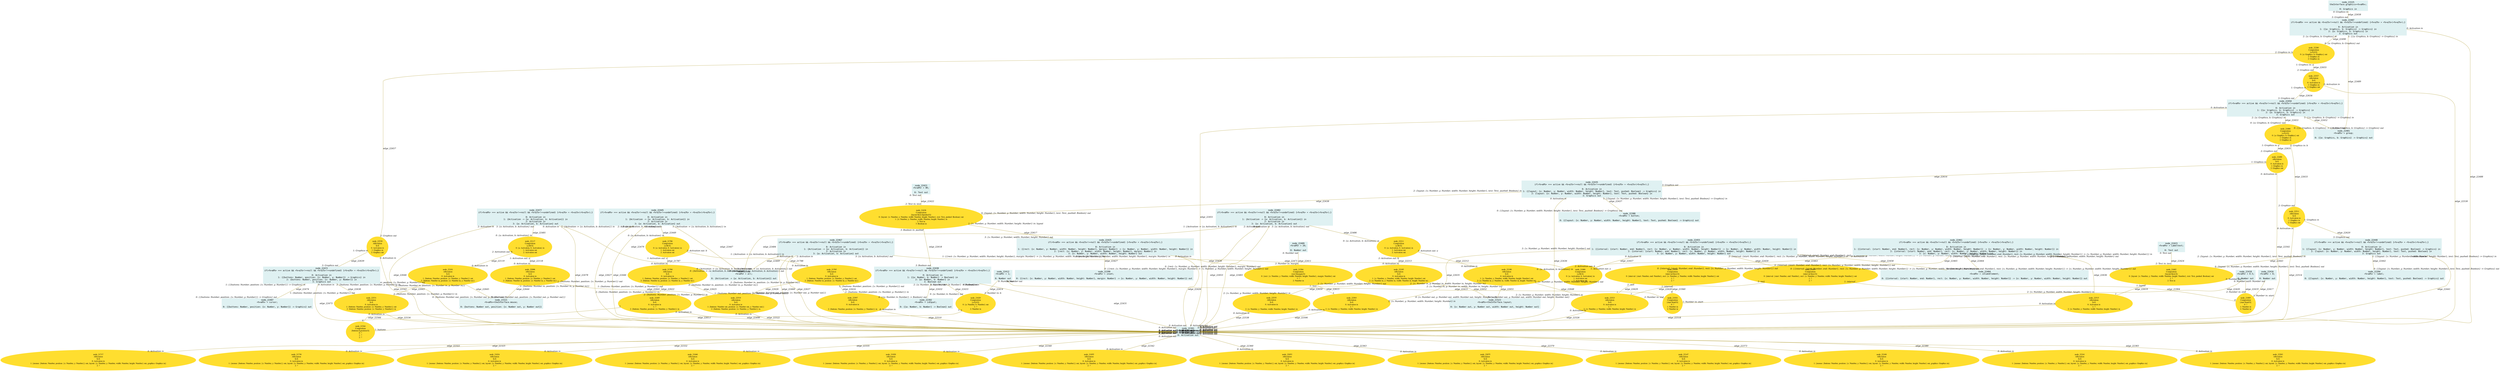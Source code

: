 digraph g{node_21521 [shape="box", style="filled", color="#dff1f2", fontname="Courier", label="node_21521
<%=a0%>=theInterface.mouse;

0: {buttons: Number out, position: {x: Number out, y: Number out}}" ]
node_21523 [shape="box", style="filled", color="#dff1f2", fontname="Courier", label="node_21523
<%=a0%>=theInterface.layout;

0: {x: Number out, y: Number out, width: Number out, height: Number out}" ]
node_21525 [shape="box", style="filled", color="#dff1f2", fontname="Courier", label="node_21525
theInterface.graphics=<%=a0%>;

0: Graphics in" ]
node_21544 [shape="ellipse", style="filled", color="#ffde2f", fontname="Times", label="node_21544
Composition
{buttons:$,position:$}
0: ?
1: ?
2: ?" ]
node_21584 [shape="ellipse", style="filled", color="#ffde2f", fontname="Times", label="node_21584
Composition
{rect:$margin:$}
0: {rect: {x: Number, y: Number, width: Number, height: Number}, margin: Number} out
1: ?
2: Number in" ]
node_21620 [shape="ellipse", style="filled", color="#ffde2f", fontname="Times", label="node_21620
Composition
{a:$,b:$}
0: {a: Number, b: Number} out
1: ?
2: Number in" ]
node_21636 [shape="ellipse", style="filled", color="#ffde2f", fontname="Times", label="node_21636
Composition
{layout:$text:$pushed:$}
0: {layout: {x: Number, y: Number, width: Number, height: Number}, text: Text, pushed: Boolean} out
1: {x: Number, y: Number, width: Number, height: Number} in
2: Text in
3: Boolean in" ]
node_21682 [shape="ellipse", style="filled", color="#ffde2f", fontname="Times", label="node_21682
Composition
{layout:$text:$}
0: {layout: {x: Number, y: Number, width: Number, height: Number}, text: Text, pushed: Boolean} out
1: ?
2: Text in" ]
node_21717 [shape="ellipse", style="filled", color="#ffde2f", fontname="Times", label="node_21717
Affectation
$=$
0: Activation in
1: {mouse: {buttons: Number, position: {x: Number, y: Number}} out, layout: {x: Number, y: Number, width: Number, height: Number} out, graphics: Graphics in}
2: ?" ]
node_21739 [shape="ellipse", style="filled", color="#ffde2f", fontname="Times", label="node_21739
Affectation
$=$
0: Activation in
1: {mouse: {buttons: Number, position: {x: Number, y: Number}} out, layout: {x: Number, y: Number, width: Number, height: Number} out, graphics: Graphics in}
2: ?" ]
node_21760 [shape="ellipse", style="filled", color="#ffde2f", fontname="Times", label="node_21760
Affectation
$=$
0: Activation in
1: {buttons: Number, position: {x: Number, y: Number}} out
2: {buttons: Number in, position: {x: Number in, y: Number in}}" ]
node_21765 [shape="ellipse", style="filled", color="#ffde2f", fontname="Times", label="node_21765
Affectation
$=$
0: Activation in
1: {buttons: Number, position: {x: Number, y: Number}} out
2: {buttons: Number in, position: {x: Number in, y: Number in}}" ]
node_21786 [shape="ellipse", style="filled", color="#ffde2f", fontname="Times", label="node_21786
Composition
{a:$b:$}
0: {a: Activation, b: Activation} in
1: Activation out
2: Activation out" ]
node_21824 [shape="ellipse", style="filled", color="#ffde2f", fontname="Times", label="node_21824
Affectation
$=$
0: Activation in
1: {mouse: {buttons: Number, position: {x: Number, y: Number}} out, layout: {x: Number, y: Number, width: Number, height: Number} out, graphics: Graphics in}
2: ?" ]
node_21846 [shape="ellipse", style="filled", color="#ffde2f", fontname="Times", label="node_21846
Affectation
$=$
0: Activation in
1: {mouse: {buttons: Number, position: {x: Number, y: Number}} out, layout: {x: Number, y: Number, width: Number, height: Number} out, graphics: Graphics in}
2: ?" ]
node_21866 [shape="ellipse", style="filled", color="#ffde2f", fontname="Times", label="node_21866
Composition
{a:$,b:$}
0: {a: Graphics, b: Graphics} out
1: Graphics in
2: Graphics in" ]
node_21895 [shape="ellipse", style="filled", color="#ffde2f", fontname="Times", label="node_21895
Composition
{start:$end:$}
0: ?
1: Number in
2: Number in" ]
node_21903 [shape="ellipse", style="filled", color="#ffde2f", fontname="Times", label="node_21903
Composition
{interval:$rect:$}
0: {interval: {start: Number, end: Number}, rect: {x: Number, y: Number, width: Number, height: Number}} out
1: ?
2: ?" ]
node_21920 [shape="ellipse", style="filled", color="#ffde2f", fontname="Times", label="node_21920
Affectation
$=$
0: Activation in
1: {mouse: {buttons: Number, position: {x: Number, y: Number}} out, layout: {x: Number, y: Number, width: Number, height: Number} out, graphics: Graphics in}
2: ?" ]
node_21934 [shape="ellipse", style="filled", color="#ffde2f", fontname="Times", label="node_21934
Composition
{start:$end:$}
0: ?
1: Number in
2: Number in" ]
node_21938 [shape="ellipse", style="filled", color="#ffde2f", fontname="Times", label="node_21938
Composition
{interval:$rect:$}
0: {interval: {start: Number, end: Number}, rect: {x: Number, y: Number, width: Number, height: Number}} out
1: ?
2: ?" ]
node_21955 [shape="ellipse", style="filled", color="#ffde2f", fontname="Times", label="node_21955
Affectation
$=$
0: Activation in
1: {mouse: {buttons: Number, position: {x: Number, y: Number}} out, layout: {x: Number, y: Number, width: Number, height: Number} out, graphics: Graphics in}
2: ?" ]
node_21980 [shape="ellipse", style="filled", color="#ffde2f", fontname="Times", label="node_21980
Composition
{a:$b:$}
0: {a: Activation, b: Activation} in
1: Activation out
2: Activation out" ]
node_22053 [shape="ellipse", style="filled", color="#ffde2f", fontname="Times", label="node_22053
Affectation
$=$
0: Activation in
1: {mouse: {buttons: Number, position: {x: Number, y: Number}} out, layout: {x: Number, y: Number, width: Number, height: Number} out, graphics: Graphics in}
2: ?" ]
node_22075 [shape="ellipse", style="filled", color="#ffde2f", fontname="Times", label="node_22075
Affectation
$=$
0: Activation in
1: {mouse: {buttons: Number, position: {x: Number, y: Number}} out, layout: {x: Number, y: Number, width: Number, height: Number} out, graphics: Graphics in}
2: ?" ]
node_22096 [shape="ellipse", style="filled", color="#ffde2f", fontname="Times", label="node_22096
Affectation
$=$
0: Activation in
1: {buttons: Number, position: {x: Number, y: Number}} out
2: {buttons: Number in, position: {x: Number in, y: Number in}}" ]
node_22101 [shape="ellipse", style="filled", color="#ffde2f", fontname="Times", label="node_22101
Affectation
$=$
0: Activation in
1: {buttons: Number, position: {x: Number, y: Number}} out
2: {buttons: Number in, position: {x: Number in, y: Number in}}" ]
node_22117 [shape="ellipse", style="filled", color="#ffde2f", fontname="Times", label="node_22117
Composition
{a:$b:$}
0: {a: Activation, b: Activation} in
1: Activation out
2: Activation out" ]
node_22147 [shape="ellipse", style="filled", color="#ffde2f", fontname="Times", label="node_22147
Affectation
$=$
0: Activation in
1: {mouse: {buttons: Number, position: {x: Number, y: Number}} out, layout: {x: Number, y: Number, width: Number, height: Number} out, graphics: Graphics in}
2: ?" ]
node_22169 [shape="ellipse", style="filled", color="#ffde2f", fontname="Times", label="node_22169
Affectation
$=$
0: Activation in
1: {mouse: {buttons: Number, position: {x: Number, y: Number}} out, layout: {x: Number, y: Number, width: Number, height: Number} out, graphics: Graphics in}
2: ?" ]
node_22190 [shape="ellipse", style="filled", color="#ffde2f", fontname="Times", label="node_22190
Affectation
$=$
0: Activation in
1: {x: Number, y: Number, width: Number, height: Number} out
2: {x: Number in, y: Number in, width: Number in, height: Number in}" ]
node_22195 [shape="ellipse", style="filled", color="#ffde2f", fontname="Times", label="node_22195
Affectation
$=$
0: Activation in
1: {x: Number, y: Number, width: Number, height: Number} out
2: {x: Number in, y: Number in, width: Number in, height: Number in}" ]
node_22211 [shape="ellipse", style="filled", color="#ffde2f", fontname="Times", label="node_22211
Composition
{a:$b:$}
0: {a: Activation, b: Activation} in
1: Activation out
2: Activation out" ]
node_22241 [shape="ellipse", style="filled", color="#ffde2f", fontname="Times", label="node_22241
Affectation
$=$
0: Activation in
1: {mouse: {buttons: Number, position: {x: Number, y: Number}} out, layout: {x: Number, y: Number, width: Number, height: Number} out, graphics: Graphics in}
2: ?" ]
node_22263 [shape="ellipse", style="filled", color="#ffde2f", fontname="Times", label="node_22263
Affectation
$=$
0: Activation in
1: {mouse: {buttons: Number, position: {x: Number, y: Number}} out, layout: {x: Number, y: Number, width: Number, height: Number} out, graphics: Graphics in}
2: ?" ]
node_22280 [shape="ellipse", style="filled", color="#ffde2f", fontname="Times", label="node_22280
Composition
{a:$,b:$}
0: {a: Graphics, b: Graphics} out
1: Graphics in
2: Graphics in" ]
node_22301 [shape="box", style="filled", color="#dff1f2", fontname="Courier", label="node_22301
<%=a0%> = active;

0: Activation out" ]
node_22388 [shape="box", style="filled", color="#dff1f2", fontname="Courier", label="node_22388
<%=a0%> = button;

0: {{layout: {x: Number, y: Number, width: Number, height: Number}, text: Text, pushed: Boolean} -> Graphics} out" ]
node_22390 [shape="box", style="filled", color="#dff1f2", fontname="Courier", label="node_22390
<%=a0%> = inset;

0: {{rect: {x: Number, y: Number, width: Number, height: Number}, margin: Number} -> {x: Number, y: Number, width: Number, height: Number}} out" ]
node_22392 [shape="box", style="filled", color="#dff1f2", fontname="Courier", label="node_22392
<%=a0%> = isEqual;

0: {{a: Number, b: Number} -> Boolean} out" ]
node_22394 [shape="box", style="filled", color="#dff1f2", fontname="Courier", label="node_22394
<%=a0%> = label;

0: {{layout: {x: Number, y: Number, width: Number, height: Number}, text: Text, pushed: Boolean} -> Graphics} out" ]
node_22396 [shape="box", style="filled", color="#dff1f2", fontname="Courier", label="node_22396
<%=a0%> = all;

0: {Activation -> {a: Activation, b: Activation}} out" ]
node_22401 [shape="box", style="filled", color="#dff1f2", fontname="Courier", label="node_22401
<%=a0%> = group;

0: {{a: Graphics, b: Graphics} -> Graphics} out" ]
node_22404 [shape="box", style="filled", color="#dff1f2", fontname="Courier", label="node_22404
<%=a0%> = columnElement;

0: {{interval: {start: Number, end: Number}, rect: {x: Number, y: Number, width: Number, height: Number}} -> {x: Number, y: Number, width: Number, height: Number}} out" ]
node_22407 [shape="box", style="filled", color="#dff1f2", fontname="Courier", label="node_22407
<%=a0%> = cursor;

0: {{buttons: Number, position: {x: Number, y: Number}} -> Graphics} out" ]
node_22409 [shape="box", style="filled", color="#dff1f2", fontname="Courier", label="node_22409
<%=a0%> = 20;

0: Number out" ]
node_22412 [shape="box", style="filled", color="#dff1f2", fontname="Courier", label="node_22412
<%=a0%> = 1;

0: Number out" ]
node_22416 [shape="box", style="filled", color="#dff1f2", fontname="Courier", label="node_22416
<%=a0%> = 0;

0: Number out" ]
node_22418 [shape="box", style="filled", color="#dff1f2", fontname="Courier", label="node_22418
<%=a0%> = 0.5;

0: Number out" ]
node_22421 [shape="box", style="filled", color="#dff1f2", fontname="Courier", label="node_22421
<%=a0%> = OK;

0: Text out" ]
node_22423 [shape="box", style="filled", color="#dff1f2", fontname="Courier", label="node_22423
<%=a0%> = Labeltext;

0: Text out" ]
node_22425 [shape="box", style="filled", color="#dff1f2", fontname="Courier", label="node_22425
if(<%=a0%> === active && <%=a1%>!==null && <%=a1%>!==undefined) {<%=a3%> = <%=a1%>(<%=a2%>);}

0: Activation in
1: {{rect: {x: Number, y: Number, width: Number, height: Number}, margin: Number} -> {x: Number, y: Number, width: Number, height: Number}} in
2: {rect: {x: Number, y: Number, width: Number, height: Number}, margin: Number} in
3: {x: Number, y: Number, width: Number, height: Number} out" ]
node_22430 [shape="box", style="filled", color="#dff1f2", fontname="Courier", label="node_22430
if(<%=a0%> === active && <%=a1%>!==null && <%=a1%>!==undefined) {<%=a3%> = <%=a1%>(<%=a2%>);}

0: Activation in
1: {{a: Number, b: Number} -> Boolean} in
2: {a: Number, b: Number} in
3: Boolean out" ]
node_22435 [shape="box", style="filled", color="#dff1f2", fontname="Courier", label="node_22435
if(<%=a0%> === active && <%=a1%>!==null && <%=a1%>!==undefined) {<%=a3%> = <%=a1%>(<%=a2%>);}

0: Activation in
1: {{layout: {x: Number, y: Number, width: Number, height: Number}, text: Text, pushed: Boolean} -> Graphics} in
2: {layout: {x: Number, y: Number, width: Number, height: Number}, text: Text, pushed: Boolean} in
3: Graphics out" ]
node_22440 [shape="box", style="filled", color="#dff1f2", fontname="Courier", label="node_22440
if(<%=a0%> === active && <%=a1%>!==null && <%=a1%>!==undefined) {<%=a3%> = <%=a1%>(<%=a2%>);}

0: Activation in
1: {{layout: {x: Number, y: Number, width: Number, height: Number}, text: Text, pushed: Boolean} -> Graphics} in
2: {layout: {x: Number, y: Number, width: Number, height: Number}, text: Text, pushed: Boolean} in
3: Graphics out" ]
node_22445 [shape="box", style="filled", color="#dff1f2", fontname="Courier", label="node_22445
if(<%=a0%> === active && <%=a1%>!==null && <%=a1%>!==undefined) {<%=a3%> = <%=a1%>(<%=a2%>);}

0: Activation in
1: {Activation -> {a: Activation, b: Activation}} in
2: Activation in
3: {a: Activation, b: Activation} out" ]
node_22450 [shape="box", style="filled", color="#dff1f2", fontname="Courier", label="node_22450
if(<%=a0%> === active && <%=a1%>!==null && <%=a1%>!==undefined) {<%=a3%> = <%=a1%>(<%=a2%>);}

0: Activation in
1: {{a: Graphics, b: Graphics} -> Graphics} in
2: {a: Graphics, b: Graphics} in
3: Graphics out" ]
node_22455 [shape="box", style="filled", color="#dff1f2", fontname="Courier", label="node_22455
if(<%=a0%> === active && <%=a1%>!==null && <%=a1%>!==undefined) {<%=a3%> = <%=a1%>(<%=a2%>);}

0: Activation in
1: {{interval: {start: Number, end: Number}, rect: {x: Number, y: Number, width: Number, height: Number}} -> {x: Number, y: Number, width: Number, height: Number}} in
2: {interval: {start: Number, end: Number}, rect: {x: Number, y: Number, width: Number, height: Number}} in
3: {x: Number, y: Number, width: Number, height: Number} out" ]
node_22461 [shape="box", style="filled", color="#dff1f2", fontname="Courier", label="node_22461
if(<%=a0%> === active && <%=a1%>!==null && <%=a1%>!==undefined) {<%=a3%> = <%=a1%>(<%=a2%>);}

0: Activation in
1: {{interval: {start: Number, end: Number}, rect: {x: Number, y: Number, width: Number, height: Number}} -> {x: Number, y: Number, width: Number, height: Number}} in
2: {interval: {start: Number, end: Number}, rect: {x: Number, y: Number, width: Number, height: Number}} in
3: {x: Number, y: Number, width: Number, height: Number} out" ]
node_22467 [shape="box", style="filled", color="#dff1f2", fontname="Courier", label="node_22467
if(<%=a0%> === active && <%=a1%>!==null && <%=a1%>!==undefined) {<%=a3%> = <%=a1%>(<%=a2%>);}

0: Activation in
1: {Activation -> {a: Activation, b: Activation}} in
2: Activation in
3: {a: Activation, b: Activation} out" ]
node_22472 [shape="box", style="filled", color="#dff1f2", fontname="Courier", label="node_22472
if(<%=a0%> === active && <%=a1%>!==null && <%=a1%>!==undefined) {<%=a3%> = <%=a1%>(<%=a2%>);}

0: Activation in
1: {{buttons: Number, position: {x: Number, y: Number}} -> Graphics} in
2: {buttons: Number, position: {x: Number, y: Number}} in
3: Graphics out" ]
node_22477 [shape="box", style="filled", color="#dff1f2", fontname="Courier", label="node_22477
if(<%=a0%> === active && <%=a1%>!==null && <%=a1%>!==undefined) {<%=a3%> = <%=a1%>(<%=a2%>);}

0: Activation in
1: {Activation -> {a: Activation, b: Activation}} in
2: Activation in
3: {a: Activation, b: Activation} out" ]
node_22482 [shape="box", style="filled", color="#dff1f2", fontname="Courier", label="node_22482
if(<%=a0%> === active && <%=a1%>!==null && <%=a1%>!==undefined) {<%=a3%> = <%=a1%>(<%=a2%>);}

0: Activation in
1: {Activation -> {a: Activation, b: Activation}} in
2: Activation in
3: {a: Activation, b: Activation} out" ]
node_22487 [shape="box", style="filled", color="#dff1f2", fontname="Courier", label="node_22487
if(<%=a0%> === active && <%=a1%>!==null && <%=a1%>!==undefined) {<%=a3%> = <%=a1%>(<%=a2%>);}

0: Activation in
1: {{a: Graphics, b: Graphics} -> Graphics} in
2: {a: Graphics, b: Graphics} in
3: Graphics out" ]
node_22495 [shape="ellipse", style="filled", color="#ffde2f", fontname="Times", label="node_22495
Affectation
$=$
0: Activation in
1: ?
2: {buttons: Number, position: {x: Number, y: Number}} in" ]
node_22499 [shape="ellipse", style="filled", color="#ffde2f", fontname="Times", label="node_22499
Affectation
$=$
0: Activation in
1: Graphics in
2: Graphics out" ]
node_22503 [shape="ellipse", style="filled", color="#ffde2f", fontname="Times", label="node_22503
Affectation
$=$
0: Activation in
1: ?
2: {x: Number, y: Number, width: Number, height: Number} in" ]
node_22507 [shape="ellipse", style="filled", color="#ffde2f", fontname="Times", label="node_22507
Affectation
$=$
0: Activation in

2: {buttons: Number, position: {x: Number, y: Number}} in" ]
node_22511 [shape="ellipse", style="filled", color="#ffde2f", fontname="Times", label="node_22511
Affectation
$=$
0: Activation in
1: Graphics in
2: Graphics out" ]
node_22515 [shape="ellipse", style="filled", color="#ffde2f", fontname="Times", label="node_22515
Affectation
$=$
0: Activation in
1: ?
2: {x: Number, y: Number, width: Number, height: Number} in" ]
node_22519 [shape="ellipse", style="filled", color="#ffde2f", fontname="Times", label="node_22519
Affectation
$=$
0: Activation in
1: {buttons: Number out, position: {x: Number out, y: Number out}}
2: {buttons: Number, position: {x: Number, y: Number}} in" ]
node_22523 [shape="ellipse", style="filled", color="#ffde2f", fontname="Times", label="node_22523
Affectation
$=$
0: Activation in
1: ?
2: {x: Number, y: Number, width: Number, height: Number} in" ]
node_22527 [shape="ellipse", style="filled", color="#ffde2f", fontname="Times", label="node_22527
Affectation
$=$
0: Activation in
1: Graphics in
2: Graphics out" ]
node_22531 [shape="ellipse", style="filled", color="#ffde2f", fontname="Times", label="node_22531
Affectation
$=$
0: Activation in
1: {buttons: Number, position: {x: Number, y: Number}} out
2: {buttons: Number, position: {x: Number, y: Number}} in" ]
node_22535 [shape="ellipse", style="filled", color="#ffde2f", fontname="Times", label="node_22535
Affectation
$=$
0: Activation in

2: {x: Number, y: Number, width: Number, height: Number} in" ]
node_22539 [shape="ellipse", style="filled", color="#ffde2f", fontname="Times", label="node_22539
Affectation
$=$
0: Activation in
1: Graphics in
2: Graphics out" ]
node_21786 -> node_21760 [dir=none, arrowHead=none, fontname="Times-Italic", arrowsize=1, color="#9d8400", label="edge_21787",  headlabel="0: Activation in", taillabel="1: Activation out: a" ]
node_21786 -> node_21765 [dir=none, arrowHead=none, fontname="Times-Italic", arrowsize=1, color="#9d8400", label="edge_21788",  headlabel="0: Activation in", taillabel="2: Activation out: b" ]
node_21903 -> node_21895 [dir=none, arrowHead=none, fontname="Times-Italic", arrowsize=1, color="#9d8400", label="edge_21904",  headlabel="0", taillabel="1: interval" ]
node_21938 -> node_21934 [dir=none, arrowHead=none, fontname="Times-Italic", arrowsize=1, color="#9d8400", label="edge_21940",  headlabel="0", taillabel="1: interval" ]
node_22117 -> node_22096 [dir=none, arrowHead=none, fontname="Times-Italic", arrowsize=1, color="#9d8400", label="edge_22118",  headlabel="0: Activation in", taillabel="1: Activation out: a" ]
node_22117 -> node_22101 [dir=none, arrowHead=none, fontname="Times-Italic", arrowsize=1, color="#9d8400", label="edge_22119",  headlabel="0: Activation in", taillabel="2: Activation out: b" ]
node_22211 -> node_22190 [dir=none, arrowHead=none, fontname="Times-Italic", arrowsize=1, color="#9d8400", label="edge_22212",  headlabel="0: Activation in", taillabel="1: Activation out: a" ]
node_22211 -> node_22195 [dir=none, arrowHead=none, fontname="Times-Italic", arrowsize=1, color="#9d8400", label="edge_22213",  headlabel="0: Activation in", taillabel="2: Activation out: b" ]
node_22301 -> node_21717 [dir=none, arrowHead=none, fontname="Times-Italic", arrowsize=1, color="#9d8400", label="edge_22322",  headlabel="0: Activation in", taillabel="0: Activation out" ]
node_22301 -> node_21739 [dir=none, arrowHead=none, fontname="Times-Italic", arrowsize=1, color="#9d8400", label="edge_22325",  headlabel="0: Activation in", taillabel="0: Activation out" ]
node_22301 -> node_21824 [dir=none, arrowHead=none, fontname="Times-Italic", arrowsize=1, color="#9d8400", label="edge_22332",  headlabel="0: Activation in", taillabel="0: Activation out" ]
node_22301 -> node_21846 [dir=none, arrowHead=none, fontname="Times-Italic", arrowsize=1, color="#9d8400", label="edge_22335",  headlabel="0: Activation in", taillabel="0: Activation out" ]
node_22301 -> node_21920 [dir=none, arrowHead=none, fontname="Times-Italic", arrowsize=1, color="#9d8400", label="edge_22340",  headlabel="0: Activation in", taillabel="0: Activation out" ]
node_22301 -> node_21955 [dir=none, arrowHead=none, fontname="Times-Italic", arrowsize=1, color="#9d8400", label="edge_22342",  headlabel="0: Activation in", taillabel="0: Activation out" ]
node_22301 -> node_22053 [dir=none, arrowHead=none, fontname="Times-Italic", arrowsize=1, color="#9d8400", label="edge_22360",  headlabel="0: Activation in", taillabel="0: Activation out" ]
node_22301 -> node_22075 [dir=none, arrowHead=none, fontname="Times-Italic", arrowsize=1, color="#9d8400", label="edge_22363",  headlabel="0: Activation in", taillabel="0: Activation out" ]
node_22301 -> node_22147 [dir=none, arrowHead=none, fontname="Times-Italic", arrowsize=1, color="#9d8400", label="edge_22370",  headlabel="0: Activation in", taillabel="0: Activation out" ]
node_22301 -> node_22169 [dir=none, arrowHead=none, fontname="Times-Italic", arrowsize=1, color="#9d8400", label="edge_22373",  headlabel="0: Activation in", taillabel="0: Activation out" ]
node_22301 -> node_22241 [dir=none, arrowHead=none, fontname="Times-Italic", arrowsize=1, color="#9d8400", label="edge_22380",  headlabel="0: Activation in", taillabel="0: Activation out" ]
node_22301 -> node_22263 [dir=none, arrowHead=none, fontname="Times-Italic", arrowsize=1, color="#9d8400", label="edge_22383",  headlabel="0: Activation in", taillabel="0: Activation out" ]
node_22409 -> node_21584 [dir=none, arrowHead=none, fontname="Times-Italic", arrowsize=1, color="#9d8400", label="edge_22411",  headlabel="2: Number in: margin", taillabel="0: Number out" ]
node_22412 -> node_21620 [dir=none, arrowHead=none, fontname="Times-Italic", arrowsize=1, color="#9d8400", label="edge_22414",  headlabel="2: Number in: b", taillabel="0: Number out" ]
node_22412 -> node_21934 [dir=none, arrowHead=none, fontname="Times-Italic", arrowsize=1, color="#9d8400", label="edge_22415",  headlabel="2: Number in: end", taillabel="0: Number out" ]
node_22416 -> node_21895 [dir=none, arrowHead=none, fontname="Times-Italic", arrowsize=1, color="#9d8400", label="edge_22417",  headlabel="1: Number in: start", taillabel="0: Number out" ]
node_22418 -> node_21895 [dir=none, arrowHead=none, fontname="Times-Italic", arrowsize=1, color="#9d8400", label="edge_22419",  headlabel="2: Number in: end", taillabel="0: Number out" ]
node_22418 -> node_21934 [dir=none, arrowHead=none, fontname="Times-Italic", arrowsize=1, color="#9d8400", label="edge_22420",  headlabel="1: Number in: start", taillabel="0: Number out" ]
node_22421 -> node_21636 [dir=none, arrowHead=none, fontname="Times-Italic", arrowsize=1, color="#9d8400", label="edge_22422",  headlabel="2: Text in: text", taillabel="0: Text out" ]
node_22423 -> node_21682 [dir=none, arrowHead=none, fontname="Times-Italic", arrowsize=1, color="#9d8400", label="edge_22424",  headlabel="2: Text in: text", taillabel="0: Text out" ]
node_22425 -> node_22301 [dir=none, arrowHead=none, fontname="Times-Italic", arrowsize=1, color="#9d8400", label="edge_22426",  headlabel="0: Activation out", taillabel="0: Activation in" ]
node_22425 -> node_22390 [dir=none, arrowHead=none, fontname="Times-Italic", arrowsize=1, color="#9d8400", label="edge_22427",  headlabel="0: {{rect: {x: Number, y: Number, width: Number, height: Number}, margin: Number} -> {x: Number, y: Number, width: Number, height: Number}} out", taillabel="1: {{rect: {x: Number, y: Number, width: Number, height: Number}, margin: Number} -> {x: Number, y: Number, width: Number, height: Number}} in" ]
node_22425 -> node_21584 [dir=none, arrowHead=none, fontname="Times-Italic", arrowsize=1, color="#9d8400", label="edge_22428",  headlabel="0: {rect: {x: Number, y: Number, width: Number, height: Number}, margin: Number} out", taillabel="2: {rect: {x: Number, y: Number, width: Number, height: Number}, margin: Number} in" ]
node_22430 -> node_22301 [dir=none, arrowHead=none, fontname="Times-Italic", arrowsize=1, color="#9d8400", label="edge_22431",  headlabel="0: Activation out", taillabel="0: Activation in" ]
node_22430 -> node_22392 [dir=none, arrowHead=none, fontname="Times-Italic", arrowsize=1, color="#9d8400", label="edge_22432",  headlabel="0: {{a: Number, b: Number} -> Boolean} out", taillabel="1: {{a: Number, b: Number} -> Boolean} in" ]
node_22430 -> node_21620 [dir=none, arrowHead=none, fontname="Times-Italic", arrowsize=1, color="#9d8400", label="edge_22433",  headlabel="0: {a: Number, b: Number} out", taillabel="2: {a: Number, b: Number} in" ]
node_22435 -> node_22301 [dir=none, arrowHead=none, fontname="Times-Italic", arrowsize=1, color="#9d8400", label="edge_22436",  headlabel="0: Activation out", taillabel="0: Activation in" ]
node_22435 -> node_22388 [dir=none, arrowHead=none, fontname="Times-Italic", arrowsize=1, color="#9d8400", label="edge_22437",  headlabel="0: {{layout: {x: Number, y: Number, width: Number, height: Number}, text: Text, pushed: Boolean} -> Graphics} out", taillabel="1: {{layout: {x: Number, y: Number, width: Number, height: Number}, text: Text, pushed: Boolean} -> Graphics} in" ]
node_22435 -> node_21636 [dir=none, arrowHead=none, fontname="Times-Italic", arrowsize=1, color="#9d8400", label="edge_22438",  headlabel="0: {layout: {x: Number, y: Number, width: Number, height: Number}, text: Text, pushed: Boolean} out", taillabel="2: {layout: {x: Number, y: Number, width: Number, height: Number}, text: Text, pushed: Boolean} in" ]
node_22440 -> node_22301 [dir=none, arrowHead=none, fontname="Times-Italic", arrowsize=1, color="#9d8400", label="edge_22441",  headlabel="0: Activation out", taillabel="0: Activation in" ]
node_22440 -> node_22394 [dir=none, arrowHead=none, fontname="Times-Italic", arrowsize=1, color="#9d8400", label="edge_22442",  headlabel="0: {{layout: {x: Number, y: Number, width: Number, height: Number}, text: Text, pushed: Boolean} -> Graphics} out", taillabel="1: {{layout: {x: Number, y: Number, width: Number, height: Number}, text: Text, pushed: Boolean} -> Graphics} in" ]
node_22440 -> node_21682 [dir=none, arrowHead=none, fontname="Times-Italic", arrowsize=1, color="#9d8400", label="edge_22443",  headlabel="0: {layout: {x: Number, y: Number, width: Number, height: Number}, text: Text, pushed: Boolean} out", taillabel="2: {layout: {x: Number, y: Number, width: Number, height: Number}, text: Text, pushed: Boolean} in" ]
node_22445 -> node_22301 [dir=none, arrowHead=none, fontname="Times-Italic", arrowsize=1, color="#9d8400", label="edge_22446",  headlabel="0: Activation out", taillabel="0: Activation in" ]
node_22445 -> node_22396 [dir=none, arrowHead=none, fontname="Times-Italic", arrowsize=1, color="#9d8400", label="edge_22447",  headlabel="0: {Activation -> {a: Activation, b: Activation}} out", taillabel="1: {Activation -> {a: Activation, b: Activation}} in" ]
node_22445 -> node_21786 [dir=none, arrowHead=none, fontname="Times-Italic", arrowsize=1, color="#9d8400", label="edge_22449",  headlabel="0: {a: Activation, b: Activation} in", taillabel="3: {a: Activation, b: Activation} out" ]
node_22450 -> node_22301 [dir=none, arrowHead=none, fontname="Times-Italic", arrowsize=1, color="#9d8400", label="edge_22451",  headlabel="0: Activation out", taillabel="0: Activation in" ]
node_22450 -> node_22401 [dir=none, arrowHead=none, fontname="Times-Italic", arrowsize=1, color="#9d8400", label="edge_22452",  headlabel="0: {{a: Graphics, b: Graphics} -> Graphics} out", taillabel="1: {{a: Graphics, b: Graphics} -> Graphics} in" ]
node_22450 -> node_21866 [dir=none, arrowHead=none, fontname="Times-Italic", arrowsize=1, color="#9d8400", label="edge_22453",  headlabel="0: {a: Graphics, b: Graphics} out", taillabel="2: {a: Graphics, b: Graphics} in" ]
node_22455 -> node_21980 [dir=none, arrowHead=none, fontname="Times-Italic", arrowsize=1, color="#9d8400", label="edge_22457",  headlabel="1: Activation out: a", taillabel="0: Activation in" ]
node_22455 -> node_22404 [dir=none, arrowHead=none, fontname="Times-Italic", arrowsize=1, color="#9d8400", label="edge_22458",  headlabel="0: {{interval: {start: Number, end: Number}, rect: {x: Number, y: Number, width: Number, height: Number}} -> {x: Number, y: Number, width: Number, height: Number}} out", taillabel="1: {{interval: {start: Number, end: Number}, rect: {x: Number, y: Number, width: Number, height: Number}} -> {x: Number, y: Number, width: Number, height: Number}} in" ]
node_22455 -> node_21903 [dir=none, arrowHead=none, fontname="Times-Italic", arrowsize=1, color="#9d8400", label="edge_22459",  headlabel="0: {interval: {start: Number, end: Number}, rect: {x: Number, y: Number, width: Number, height: Number}} out", taillabel="2: {interval: {start: Number, end: Number}, rect: {x: Number, y: Number, width: Number, height: Number}} in" ]
node_22461 -> node_21980 [dir=none, arrowHead=none, fontname="Times-Italic", arrowsize=1, color="#9d8400", label="edge_22463",  headlabel="2: Activation out: b", taillabel="0: Activation in" ]
node_22461 -> node_22404 [dir=none, arrowHead=none, fontname="Times-Italic", arrowsize=1, color="#9d8400", label="edge_22464",  headlabel="0: {{interval: {start: Number, end: Number}, rect: {x: Number, y: Number, width: Number, height: Number}} -> {x: Number, y: Number, width: Number, height: Number}} out", taillabel="1: {{interval: {start: Number, end: Number}, rect: {x: Number, y: Number, width: Number, height: Number}} -> {x: Number, y: Number, width: Number, height: Number}} in" ]
node_22461 -> node_21938 [dir=none, arrowHead=none, fontname="Times-Italic", arrowsize=1, color="#9d8400", label="edge_22465",  headlabel="0: {interval: {start: Number, end: Number}, rect: {x: Number, y: Number, width: Number, height: Number}} out", taillabel="2: {interval: {start: Number, end: Number}, rect: {x: Number, y: Number, width: Number, height: Number}} in" ]
node_22467 -> node_22301 [dir=none, arrowHead=none, fontname="Times-Italic", arrowsize=1, color="#9d8400", label="edge_22468",  headlabel="0: Activation out", taillabel="0: Activation in" ]
node_22467 -> node_22396 [dir=none, arrowHead=none, fontname="Times-Italic", arrowsize=1, color="#9d8400", label="edge_22469",  headlabel="0: {Activation -> {a: Activation, b: Activation}} out", taillabel="1: {Activation -> {a: Activation, b: Activation}} in" ]
node_22467 -> node_21980 [dir=none, arrowHead=none, fontname="Times-Italic", arrowsize=1, color="#9d8400", label="edge_22471",  headlabel="0: {a: Activation, b: Activation} in", taillabel="3: {a: Activation, b: Activation} out" ]
node_22472 -> node_22301 [dir=none, arrowHead=none, fontname="Times-Italic", arrowsize=1, color="#9d8400", label="edge_22473",  headlabel="0: Activation out", taillabel="0: Activation in" ]
node_22472 -> node_22407 [dir=none, arrowHead=none, fontname="Times-Italic", arrowsize=1, color="#9d8400", label="edge_22474",  headlabel="0: {{buttons: Number, position: {x: Number, y: Number}} -> Graphics} out", taillabel="1: {{buttons: Number, position: {x: Number, y: Number}} -> Graphics} in" ]
node_22477 -> node_22301 [dir=none, arrowHead=none, fontname="Times-Italic", arrowsize=1, color="#9d8400", label="edge_22478",  headlabel="0: Activation out", taillabel="0: Activation in" ]
node_22477 -> node_22396 [dir=none, arrowHead=none, fontname="Times-Italic", arrowsize=1, color="#9d8400", label="edge_22479",  headlabel="0: {Activation -> {a: Activation, b: Activation}} out", taillabel="1: {Activation -> {a: Activation, b: Activation}} in" ]
node_22477 -> node_22117 [dir=none, arrowHead=none, fontname="Times-Italic", arrowsize=1, color="#9d8400", label="edge_22481",  headlabel="0: {a: Activation, b: Activation} in", taillabel="3: {a: Activation, b: Activation} out" ]
node_22482 -> node_22301 [dir=none, arrowHead=none, fontname="Times-Italic", arrowsize=1, color="#9d8400", label="edge_22483",  headlabel="0: Activation out", taillabel="0: Activation in" ]
node_22482 -> node_22396 [dir=none, arrowHead=none, fontname="Times-Italic", arrowsize=1, color="#9d8400", label="edge_22484",  headlabel="0: {Activation -> {a: Activation, b: Activation}} out", taillabel="1: {Activation -> {a: Activation, b: Activation}} in" ]
node_22482 -> node_22211 [dir=none, arrowHead=none, fontname="Times-Italic", arrowsize=1, color="#9d8400", label="edge_22486",  headlabel="0: {a: Activation, b: Activation} in", taillabel="3: {a: Activation, b: Activation} out" ]
node_22487 -> node_22301 [dir=none, arrowHead=none, fontname="Times-Italic", arrowsize=1, color="#9d8400", label="edge_22488",  headlabel="0: Activation out", taillabel="0: Activation in" ]
node_22487 -> node_22401 [dir=none, arrowHead=none, fontname="Times-Italic", arrowsize=1, color="#9d8400", label="edge_22489",  headlabel="0: {{a: Graphics, b: Graphics} -> Graphics} out", taillabel="1: {{a: Graphics, b: Graphics} -> Graphics} in" ]
node_22487 -> node_22280 [dir=none, arrowHead=none, fontname="Times-Italic", arrowsize=1, color="#9d8400", label="edge_22490",  headlabel="0: {a: Graphics, b: Graphics} out", taillabel="2: {a: Graphics, b: Graphics} in" ]
node_22495 -> node_22301 [dir=none, arrowHead=none, fontname="Times-Italic", arrowsize=1, color="#9d8400", label="edge_22498",  headlabel="0: Activation out", taillabel="0: Activation in" ]
node_22499 -> node_22301 [dir=none, arrowHead=none, fontname="Times-Italic", arrowsize=1, color="#9d8400", label="edge_22502",  headlabel="0: Activation out", taillabel="0: Activation in" ]
node_22503 -> node_22301 [dir=none, arrowHead=none, fontname="Times-Italic", arrowsize=1, color="#9d8400", label="edge_22506",  headlabel="0: Activation out", taillabel="0: Activation in" ]
node_22507 -> node_22301 [dir=none, arrowHead=none, fontname="Times-Italic", arrowsize=1, color="#9d8400", label="edge_22510",  headlabel="0: Activation out", taillabel="0: Activation in" ]
node_22511 -> node_22301 [dir=none, arrowHead=none, fontname="Times-Italic", arrowsize=1, color="#9d8400", label="edge_22514",  headlabel="0: Activation out", taillabel="0: Activation in" ]
node_22515 -> node_22301 [dir=none, arrowHead=none, fontname="Times-Italic", arrowsize=1, color="#9d8400", label="edge_22518",  headlabel="0: Activation out", taillabel="0: Activation in" ]
node_22519 -> node_22301 [dir=none, arrowHead=none, fontname="Times-Italic", arrowsize=1, color="#9d8400", label="edge_22522",  headlabel="0: Activation out", taillabel="0: Activation in" ]
node_22523 -> node_22301 [dir=none, arrowHead=none, fontname="Times-Italic", arrowsize=1, color="#9d8400", label="edge_22526",  headlabel="0: Activation out", taillabel="0: Activation in" ]
node_22527 -> node_22301 [dir=none, arrowHead=none, fontname="Times-Italic", arrowsize=1, color="#9d8400", label="edge_22530",  headlabel="0: Activation out", taillabel="0: Activation in" ]
node_22531 -> node_22301 [dir=none, arrowHead=none, fontname="Times-Italic", arrowsize=1, color="#9d8400", label="edge_22534",  headlabel="0: Activation out", taillabel="0: Activation in" ]
node_22535 -> node_22301 [dir=none, arrowHead=none, fontname="Times-Italic", arrowsize=1, color="#9d8400", label="edge_22538",  headlabel="0: Activation out", taillabel="0: Activation in" ]
node_22539 -> node_22301 [dir=none, arrowHead=none, fontname="Times-Italic", arrowsize=1, color="#9d8400", label="edge_22542",  headlabel="0: Activation out", taillabel="0: Activation in" ]
node_22495 -> node_21544 [dir=none, arrowHead=none, fontname="Times-Italic", arrowsize=1, color="#9d8400", label="edge_22566",  headlabel="0", taillabel="1" ]
node_21620 -> node_21544 [dir=none, arrowHead=none, fontname="Times-Italic", arrowsize=1, color="#9d8400", label="edge_22613",  headlabel="1: buttons", taillabel="1: a" ]
node_21584 -> node_22503 [dir=none, arrowHead=none, fontname="Times-Italic", arrowsize=1, color="#9d8400", label="edge_22615",  headlabel="1", taillabel="1: rect" ]
node_22499 -> node_22435 [dir=none, arrowHead=none, fontname="Times-Italic", arrowsize=1, color="#9d8400", label="edge_22616",  headlabel="3: Graphics out", taillabel="1: Graphics in" ]
node_21636 -> node_22425 [dir=none, arrowHead=none, fontname="Times-Italic", arrowsize=1, color="#9d8400", label="edge_22617",  headlabel="3: {x: Number, y: Number, width: Number, height: Number} out", taillabel="1: {x: Number, y: Number, width: Number, height: Number} in: layout" ]
node_21636 -> node_22430 [dir=none, arrowHead=none, fontname="Times-Italic", arrowsize=1, color="#9d8400", label="edge_22618",  headlabel="3: Boolean out", taillabel="3: Boolean in: pushed" ]
node_21682 -> node_22515 [dir=none, arrowHead=none, fontname="Times-Italic", arrowsize=1, color="#9d8400", label="edge_22619",  headlabel="1", taillabel="1: layout" ]
node_22511 -> node_22440 [dir=none, arrowHead=none, fontname="Times-Italic", arrowsize=1, color="#9d8400", label="edge_22620",  headlabel="3: Graphics out", taillabel="1: Graphics in" ]
node_21760 -> node_22495 [dir=none, arrowHead=none, fontname="Times-Italic", arrowsize=1, color="#9d8400", label="edge_22622",  headlabel="2: {buttons: Number, position: {x: Number, y: Number}} in", taillabel="1: {buttons: Number, position: {x: Number, y: Number}} out" ]
node_21765 -> node_22507 [dir=none, arrowHead=none, fontname="Times-Italic", arrowsize=1, color="#9d8400", label="edge_22624",  headlabel="2: {buttons: Number, position: {x: Number, y: Number}} in", taillabel="1: {buttons: Number, position: {x: Number, y: Number}} out" ]
node_21760 -> node_22519 [dir=none, arrowHead=none, fontname="Times-Italic", arrowsize=1, color="#9d8400", label="edge_22625",  headlabel="1: {buttons: Number out, position: {x: Number out, y: Number out}}", taillabel="2: {buttons: Number in, position: {x: Number in, y: Number in}}" ]
node_21765 -> node_22519 [dir=none, arrowHead=none, fontname="Times-Italic", arrowsize=1, color="#9d8400", label="edge_22626",  headlabel="1: {buttons: Number out, position: {x: Number out, y: Number out}}", taillabel="2: {buttons: Number in, position: {x: Number in, y: Number in}}" ]
node_22445 -> node_22301 [dir=none, arrowHead=none, fontname="Times-Italic", arrowsize=1, color="#9d8400", label="edge_22627",  headlabel="0: Activation out", taillabel="2: Activation in" ]
node_21903 -> node_22523 [dir=none, arrowHead=none, fontname="Times-Italic", arrowsize=1, color="#9d8400", label="edge_22628",  headlabel="1", taillabel="2: rect" ]
node_21938 -> node_22523 [dir=none, arrowHead=none, fontname="Times-Italic", arrowsize=1, color="#9d8400", label="edge_22629",  headlabel="1", taillabel="2: rect" ]
node_21866 -> node_22499 [dir=none, arrowHead=none, fontname="Times-Italic", arrowsize=1, color="#9d8400", label="edge_22631",  headlabel="2: Graphics out", taillabel="1: Graphics in: a" ]
node_21866 -> node_22511 [dir=none, arrowHead=none, fontname="Times-Italic", arrowsize=1, color="#9d8400", label="edge_22633",  headlabel="2: Graphics out", taillabel="2: Graphics in: b" ]
node_22527 -> node_22450 [dir=none, arrowHead=none, fontname="Times-Italic", arrowsize=1, color="#9d8400", label="edge_22634",  headlabel="3: Graphics out", taillabel="1: Graphics in" ]
node_22455 -> node_22503 [dir=none, arrowHead=none, fontname="Times-Italic", arrowsize=1, color="#9d8400", label="edge_22635",  headlabel="2: {x: Number, y: Number, width: Number, height: Number} in", taillabel="3: {x: Number, y: Number, width: Number, height: Number} out" ]
node_22461 -> node_22515 [dir=none, arrowHead=none, fontname="Times-Italic", arrowsize=1, color="#9d8400", label="edge_22636",  headlabel="2: {x: Number, y: Number, width: Number, height: Number} in", taillabel="3: {x: Number, y: Number, width: Number, height: Number} out" ]
node_22467 -> node_22301 [dir=none, arrowHead=none, fontname="Times-Italic", arrowsize=1, color="#9d8400", label="edge_22637",  headlabel="0: Activation out", taillabel="2: Activation in" ]
node_22472 -> node_22531 [dir=none, arrowHead=none, fontname="Times-Italic", arrowsize=1, color="#9d8400", label="edge_22638",  headlabel="1: {buttons: Number, position: {x: Number, y: Number}} out", taillabel="2: {buttons: Number, position: {x: Number, y: Number}} in" ]
node_22539 -> node_22472 [dir=none, arrowHead=none, fontname="Times-Italic", arrowsize=1, color="#9d8400", label="edge_22639",  headlabel="3: Graphics out", taillabel="1: Graphics in" ]
node_22096 -> node_22519 [dir=none, arrowHead=none, fontname="Times-Italic", arrowsize=1, color="#9d8400", label="edge_22641",  headlabel="2: {buttons: Number, position: {x: Number, y: Number}} in", taillabel="1: {buttons: Number, position: {x: Number, y: Number}} out" ]
node_22101 -> node_22531 [dir=none, arrowHead=none, fontname="Times-Italic", arrowsize=1, color="#9d8400", label="edge_22643",  headlabel="2: {buttons: Number, position: {x: Number, y: Number}} in", taillabel="1: {buttons: Number, position: {x: Number, y: Number}} out" ]
node_22096 -> node_21521 [dir=none, arrowHead=none, fontname="Times-Italic", arrowsize=1, color="#9d8400", label="edge_22644",  headlabel="0: {buttons: Number out, position: {x: Number out, y: Number out}}", taillabel="2: {buttons: Number in, position: {x: Number in, y: Number in}}" ]
node_22101 -> node_21521 [dir=none, arrowHead=none, fontname="Times-Italic", arrowsize=1, color="#9d8400", label="edge_22645",  headlabel="0: {buttons: Number out, position: {x: Number out, y: Number out}}", taillabel="2: {buttons: Number in, position: {x: Number in, y: Number in}}" ]
node_22477 -> node_22301 [dir=none, arrowHead=none, fontname="Times-Italic", arrowsize=1, color="#9d8400", label="edge_22646",  headlabel="0: Activation out", taillabel="2: Activation in" ]
node_22190 -> node_22523 [dir=none, arrowHead=none, fontname="Times-Italic", arrowsize=1, color="#9d8400", label="edge_22648",  headlabel="2: {x: Number, y: Number, width: Number, height: Number} in", taillabel="1: {x: Number, y: Number, width: Number, height: Number} out" ]
node_22195 -> node_22535 [dir=none, arrowHead=none, fontname="Times-Italic", arrowsize=1, color="#9d8400", label="edge_22650",  headlabel="2: {x: Number, y: Number, width: Number, height: Number} in", taillabel="1: {x: Number, y: Number, width: Number, height: Number} out" ]
node_22190 -> node_21523 [dir=none, arrowHead=none, fontname="Times-Italic", arrowsize=1, color="#9d8400", label="edge_22651",  headlabel="0: {x: Number out, y: Number out, width: Number out, height: Number out}", taillabel="2: {x: Number in, y: Number in, width: Number in, height: Number in}" ]
node_22195 -> node_21523 [dir=none, arrowHead=none, fontname="Times-Italic", arrowsize=1, color="#9d8400", label="edge_22652",  headlabel="0: {x: Number out, y: Number out, width: Number out, height: Number out}", taillabel="2: {x: Number in, y: Number in, width: Number in, height: Number in}" ]
node_22482 -> node_22301 [dir=none, arrowHead=none, fontname="Times-Italic", arrowsize=1, color="#9d8400", label="edge_22653",  headlabel="0: Activation out", taillabel="2: Activation in" ]
node_22280 -> node_22527 [dir=none, arrowHead=none, fontname="Times-Italic", arrowsize=1, color="#9d8400", label="edge_22655",  headlabel="2: Graphics out", taillabel="1: Graphics in: a" ]
node_22280 -> node_22539 [dir=none, arrowHead=none, fontname="Times-Italic", arrowsize=1, color="#9d8400", label="edge_22657",  headlabel="2: Graphics out", taillabel="2: Graphics in: b" ]
node_21525 -> node_22487 [dir=none, arrowHead=none, fontname="Times-Italic", arrowsize=1, color="#9d8400", label="edge_22658",  headlabel="3: Graphics out", taillabel="0: Graphics in" ]
}